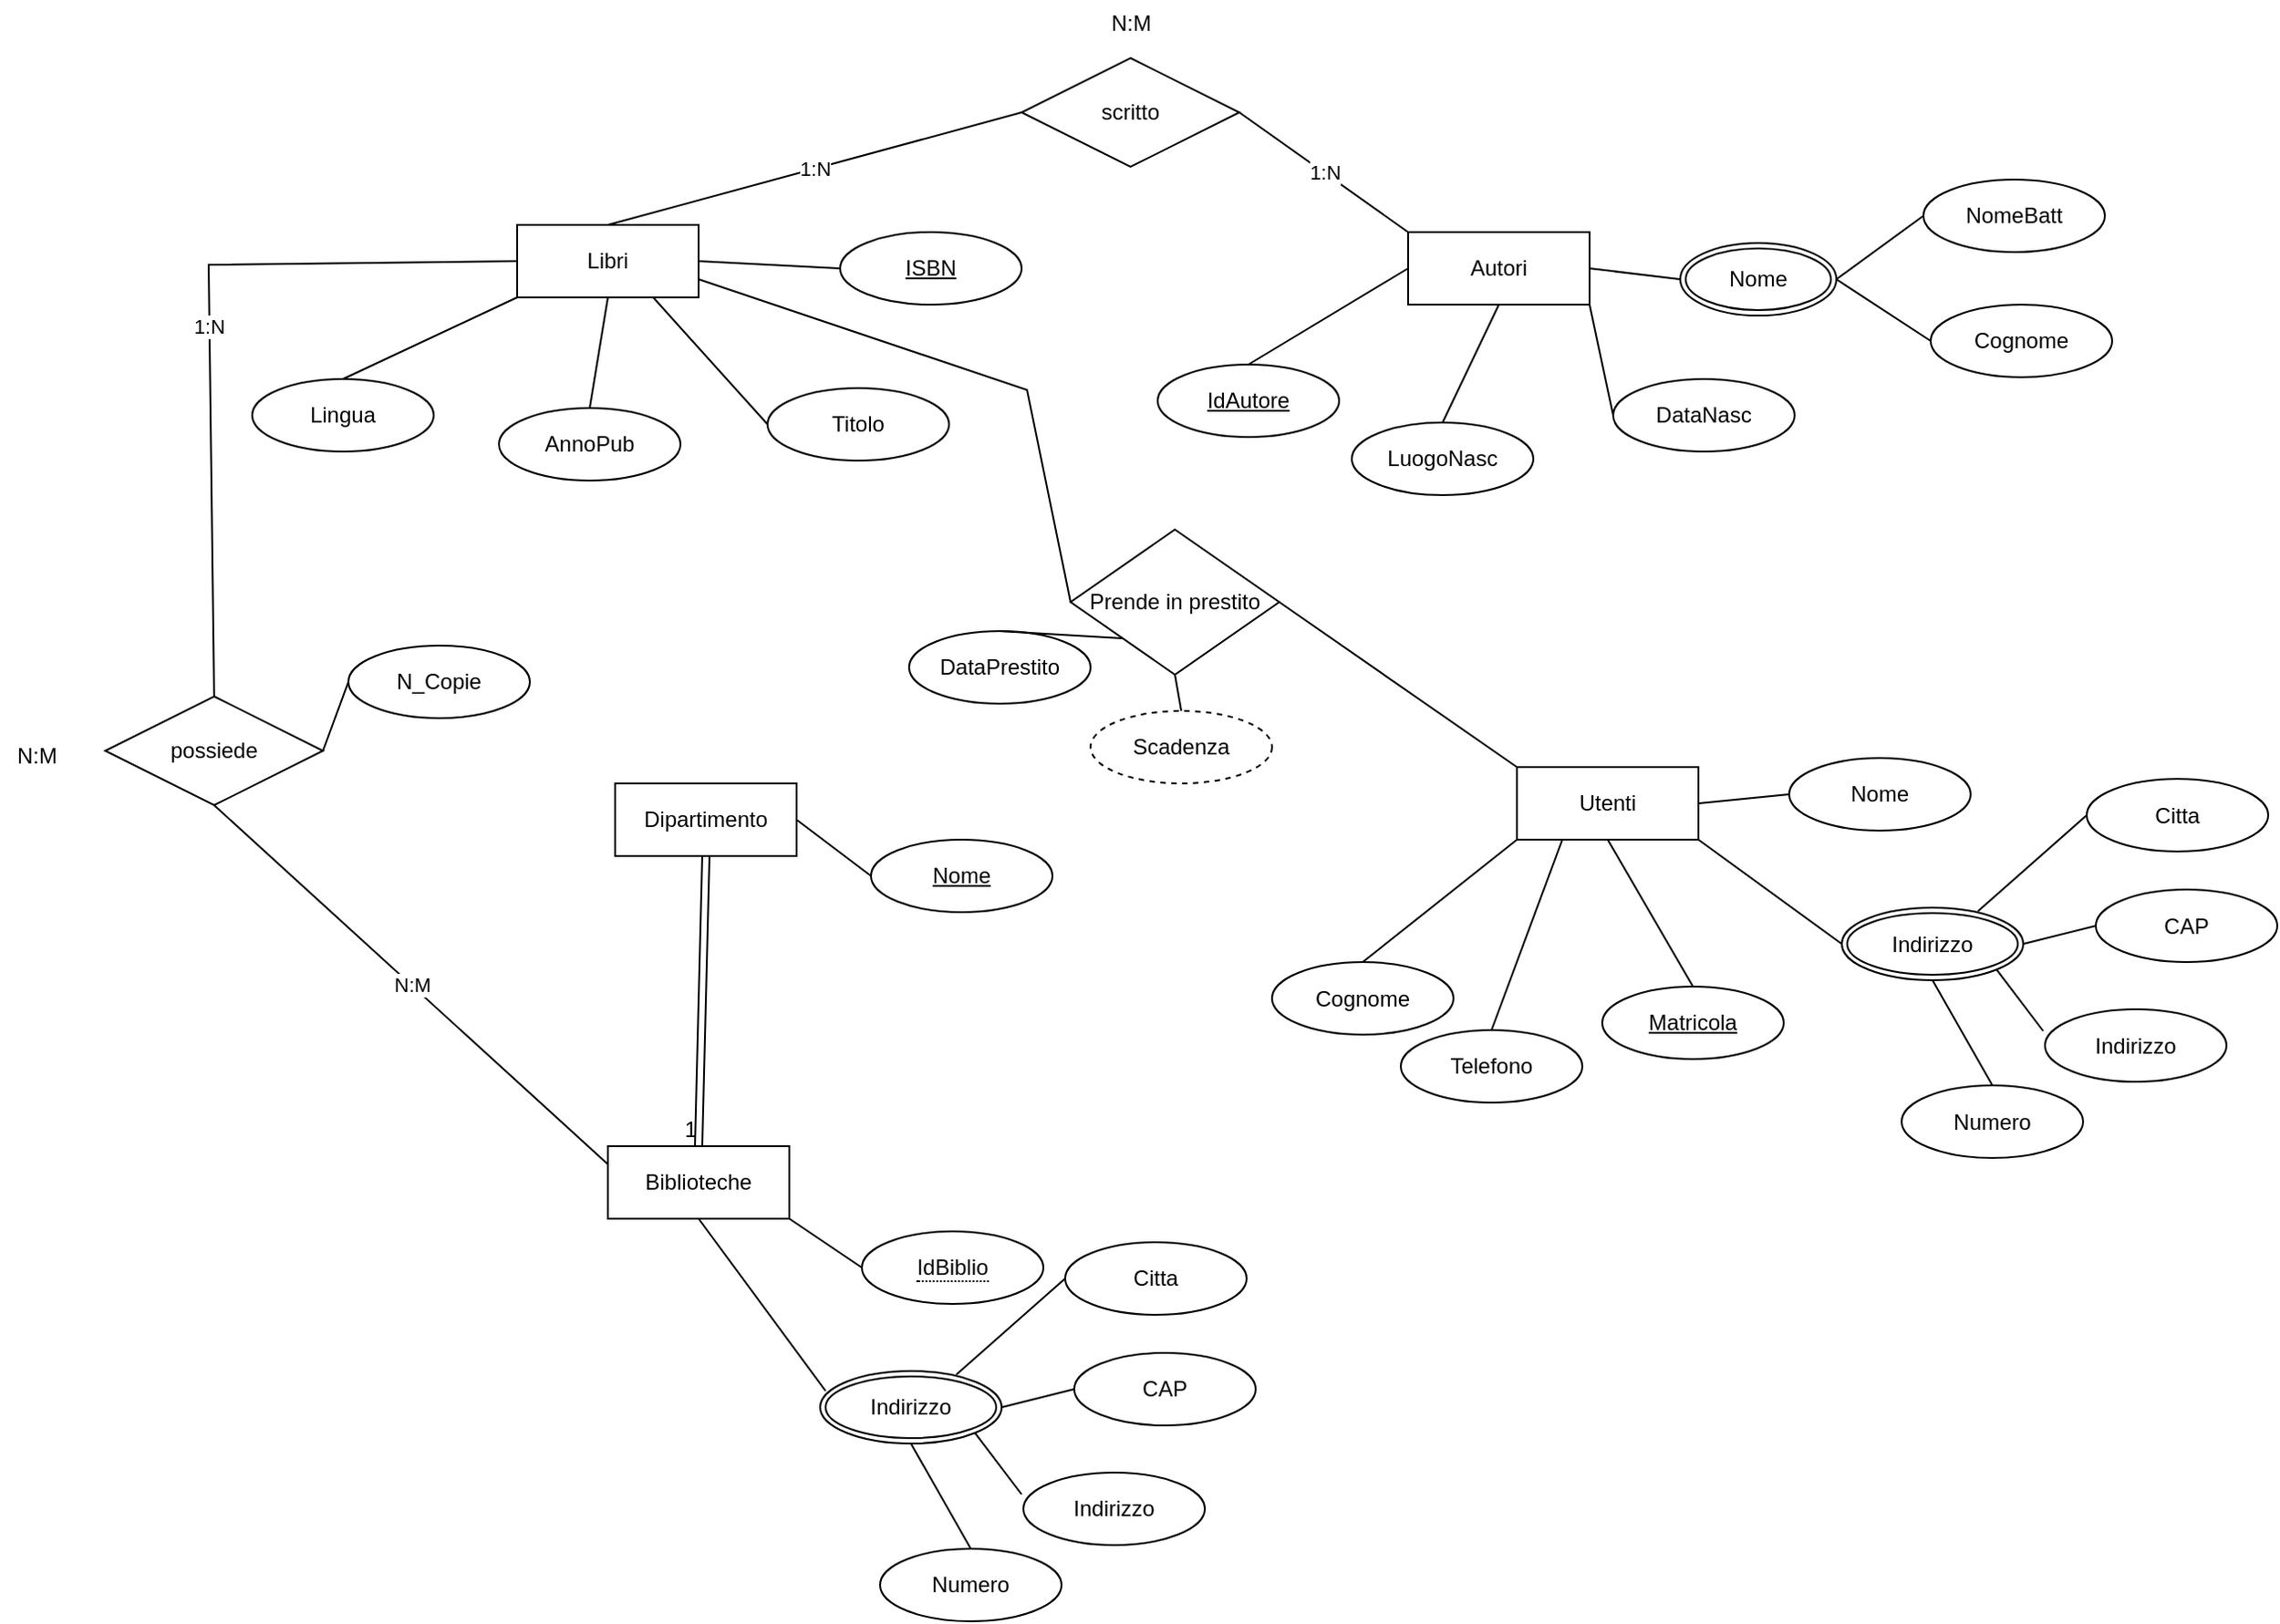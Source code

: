 <mxfile version="21.1.2" type="device">
  <diagram name="Page-1" id="oUM062tR2A0WpDPoO0nr">
    <mxGraphModel dx="1594" dy="589" grid="0" gridSize="10" guides="1" tooltips="1" connect="1" arrows="1" fold="1" page="0" pageScale="1" pageWidth="827" pageHeight="1169" math="0" shadow="0">
      <root>
        <mxCell id="0" />
        <mxCell id="1" parent="0" />
        <mxCell id="WUAcNM_5PHBYcMZc-dun-1" value="Libri" style="whiteSpace=wrap;html=1;align=center;" parent="1" vertex="1">
          <mxGeometry x="118" y="198" width="100" height="40" as="geometry" />
        </mxCell>
        <mxCell id="WUAcNM_5PHBYcMZc-dun-2" value="Titolo" style="ellipse;whiteSpace=wrap;html=1;align=center;" parent="1" vertex="1">
          <mxGeometry x="256" y="288" width="100" height="40" as="geometry" />
        </mxCell>
        <mxCell id="WUAcNM_5PHBYcMZc-dun-3" value="ISBN" style="ellipse;whiteSpace=wrap;html=1;align=center;fontStyle=4;" parent="1" vertex="1">
          <mxGeometry x="296" y="202" width="100" height="40" as="geometry" />
        </mxCell>
        <mxCell id="WUAcNM_5PHBYcMZc-dun-4" value="Autori" style="whiteSpace=wrap;html=1;align=center;" parent="1" vertex="1">
          <mxGeometry x="609" y="202" width="100" height="40" as="geometry" />
        </mxCell>
        <mxCell id="WUAcNM_5PHBYcMZc-dun-5" value="AnnoPub" style="ellipse;whiteSpace=wrap;html=1;align=center;" parent="1" vertex="1">
          <mxGeometry x="108" y="299" width="100" height="40" as="geometry" />
        </mxCell>
        <mxCell id="WUAcNM_5PHBYcMZc-dun-6" value="DataNasc" style="ellipse;whiteSpace=wrap;html=1;align=center;" parent="1" vertex="1">
          <mxGeometry x="722" y="283" width="100" height="40" as="geometry" />
        </mxCell>
        <mxCell id="WUAcNM_5PHBYcMZc-dun-8" value="LuogoNasc" style="ellipse;whiteSpace=wrap;html=1;align=center;" parent="1" vertex="1">
          <mxGeometry x="578" y="307" width="100" height="40" as="geometry" />
        </mxCell>
        <mxCell id="WUAcNM_5PHBYcMZc-dun-9" value="NomeBatt" style="ellipse;whiteSpace=wrap;html=1;align=center;" parent="1" vertex="1">
          <mxGeometry x="893" y="173" width="100" height="40" as="geometry" />
        </mxCell>
        <mxCell id="WUAcNM_5PHBYcMZc-dun-10" value="Cognome" style="ellipse;whiteSpace=wrap;html=1;align=center;" parent="1" vertex="1">
          <mxGeometry x="897" y="242" width="100" height="40" as="geometry" />
        </mxCell>
        <mxCell id="WUAcNM_5PHBYcMZc-dun-11" value="Nome" style="ellipse;shape=doubleEllipse;margin=3;whiteSpace=wrap;html=1;align=center;" parent="1" vertex="1">
          <mxGeometry x="759" y="208" width="86" height="40" as="geometry" />
        </mxCell>
        <mxCell id="WUAcNM_5PHBYcMZc-dun-14" value="" style="endArrow=none;html=1;rounded=0;exitX=0.5;exitY=1;exitDx=0;exitDy=0;entryX=0.5;entryY=0;entryDx=0;entryDy=0;" parent="1" source="WUAcNM_5PHBYcMZc-dun-1" target="WUAcNM_5PHBYcMZc-dun-5" edge="1">
          <mxGeometry relative="1" as="geometry">
            <mxPoint x="162" y="250" as="sourcePoint" />
            <mxPoint x="322" y="250" as="targetPoint" />
          </mxGeometry>
        </mxCell>
        <mxCell id="WUAcNM_5PHBYcMZc-dun-15" value="" style="endArrow=none;html=1;rounded=0;exitX=1;exitY=0.5;exitDx=0;exitDy=0;entryX=0;entryY=0.5;entryDx=0;entryDy=0;" parent="1" source="WUAcNM_5PHBYcMZc-dun-1" target="WUAcNM_5PHBYcMZc-dun-3" edge="1">
          <mxGeometry relative="1" as="geometry">
            <mxPoint x="178" y="248" as="sourcePoint" />
            <mxPoint x="168" y="309" as="targetPoint" />
          </mxGeometry>
        </mxCell>
        <mxCell id="WUAcNM_5PHBYcMZc-dun-16" value="" style="endArrow=none;html=1;rounded=0;exitX=0.75;exitY=1;exitDx=0;exitDy=0;entryX=0;entryY=0.5;entryDx=0;entryDy=0;" parent="1" source="WUAcNM_5PHBYcMZc-dun-1" target="WUAcNM_5PHBYcMZc-dun-2" edge="1">
          <mxGeometry relative="1" as="geometry">
            <mxPoint x="188" y="258" as="sourcePoint" />
            <mxPoint x="178" y="319" as="targetPoint" />
          </mxGeometry>
        </mxCell>
        <mxCell id="WUAcNM_5PHBYcMZc-dun-17" value="" style="endArrow=none;html=1;rounded=0;exitX=0.5;exitY=1;exitDx=0;exitDy=0;entryX=0.5;entryY=0;entryDx=0;entryDy=0;" parent="1" source="WUAcNM_5PHBYcMZc-dun-4" target="WUAcNM_5PHBYcMZc-dun-8" edge="1">
          <mxGeometry relative="1" as="geometry">
            <mxPoint x="654" y="252" as="sourcePoint" />
            <mxPoint x="644" y="313" as="targetPoint" />
          </mxGeometry>
        </mxCell>
        <mxCell id="WUAcNM_5PHBYcMZc-dun-18" value="" style="endArrow=none;html=1;rounded=0;exitX=1;exitY=0.5;exitDx=0;exitDy=0;entryX=0;entryY=0.5;entryDx=0;entryDy=0;" parent="1" source="WUAcNM_5PHBYcMZc-dun-4" target="WUAcNM_5PHBYcMZc-dun-11" edge="1">
          <mxGeometry relative="1" as="geometry">
            <mxPoint x="732" y="221" as="sourcePoint" />
            <mxPoint x="722" y="282" as="targetPoint" />
          </mxGeometry>
        </mxCell>
        <mxCell id="WUAcNM_5PHBYcMZc-dun-19" value="" style="endArrow=none;html=1;rounded=0;exitX=1;exitY=1;exitDx=0;exitDy=0;entryX=0;entryY=0.5;entryDx=0;entryDy=0;" parent="1" source="WUAcNM_5PHBYcMZc-dun-4" target="WUAcNM_5PHBYcMZc-dun-6" edge="1">
          <mxGeometry relative="1" as="geometry">
            <mxPoint x="705" y="251" as="sourcePoint" />
            <mxPoint x="695" y="312" as="targetPoint" />
          </mxGeometry>
        </mxCell>
        <mxCell id="WUAcNM_5PHBYcMZc-dun-20" value="" style="endArrow=none;html=1;rounded=0;exitX=1;exitY=0.5;exitDx=0;exitDy=0;entryX=0;entryY=0.5;entryDx=0;entryDy=0;" parent="1" source="WUAcNM_5PHBYcMZc-dun-11" target="WUAcNM_5PHBYcMZc-dun-9" edge="1">
          <mxGeometry relative="1" as="geometry">
            <mxPoint x="228" y="298" as="sourcePoint" />
            <mxPoint x="218" y="359" as="targetPoint" />
          </mxGeometry>
        </mxCell>
        <mxCell id="WUAcNM_5PHBYcMZc-dun-21" value="" style="endArrow=none;html=1;rounded=0;exitX=1;exitY=0.5;exitDx=0;exitDy=0;entryX=0;entryY=0.5;entryDx=0;entryDy=0;" parent="1" source="WUAcNM_5PHBYcMZc-dun-11" target="WUAcNM_5PHBYcMZc-dun-10" edge="1">
          <mxGeometry relative="1" as="geometry">
            <mxPoint x="238" y="308" as="sourcePoint" />
            <mxPoint x="872" y="268" as="targetPoint" />
          </mxGeometry>
        </mxCell>
        <mxCell id="WUAcNM_5PHBYcMZc-dun-22" value="Lingua" style="ellipse;whiteSpace=wrap;html=1;align=center;" parent="1" vertex="1">
          <mxGeometry x="-28" y="283" width="100" height="40" as="geometry" />
        </mxCell>
        <mxCell id="WUAcNM_5PHBYcMZc-dun-23" value="" style="endArrow=none;html=1;rounded=0;exitX=0.5;exitY=0;exitDx=0;exitDy=0;entryX=0;entryY=1;entryDx=0;entryDy=0;" parent="1" source="WUAcNM_5PHBYcMZc-dun-22" target="WUAcNM_5PHBYcMZc-dun-1" edge="1">
          <mxGeometry relative="1" as="geometry">
            <mxPoint x="332" y="334" as="sourcePoint" />
            <mxPoint x="492" y="334" as="targetPoint" />
          </mxGeometry>
        </mxCell>
        <mxCell id="WUAcNM_5PHBYcMZc-dun-24" value="Biblioteche" style="whiteSpace=wrap;html=1;align=center;" parent="1" vertex="1">
          <mxGeometry x="168" y="706" width="100" height="40" as="geometry" />
        </mxCell>
        <mxCell id="WUAcNM_5PHBYcMZc-dun-27" value="Utenti" style="whiteSpace=wrap;html=1;align=center;" parent="1" vertex="1">
          <mxGeometry x="669" y="497" width="100" height="40" as="geometry" />
        </mxCell>
        <mxCell id="WUAcNM_5PHBYcMZc-dun-29" value="" style="endArrow=none;html=1;rounded=0;exitX=1;exitY=1;exitDx=0;exitDy=0;entryX=0;entryY=0.5;entryDx=0;entryDy=0;" parent="1" source="WUAcNM_5PHBYcMZc-dun-24" target="b6c1QmI_HkCiGaxEqsqm-44" edge="1">
          <mxGeometry relative="1" as="geometry">
            <mxPoint x="436" y="702" as="sourcePoint" />
            <mxPoint x="306" y="771" as="targetPoint" />
          </mxGeometry>
        </mxCell>
        <mxCell id="WUAcNM_5PHBYcMZc-dun-30" value="" style="endArrow=none;html=1;rounded=0;exitX=0.5;exitY=1;exitDx=0;exitDy=0;entryX=0.03;entryY=0.275;entryDx=0;entryDy=0;entryPerimeter=0;" parent="1" source="WUAcNM_5PHBYcMZc-dun-24" target="b6c1QmI_HkCiGaxEqsqm-35" edge="1">
          <mxGeometry relative="1" as="geometry">
            <mxPoint x="436" y="702" as="sourcePoint" />
            <mxPoint x="239" y="805" as="targetPoint" />
            <Array as="points" />
          </mxGeometry>
        </mxCell>
        <mxCell id="WUAcNM_5PHBYcMZc-dun-31" value="Dipartimento" style="whiteSpace=wrap;html=1;align=center;" parent="1" vertex="1">
          <mxGeometry x="172" y="506" width="100" height="40" as="geometry" />
        </mxCell>
        <mxCell id="WUAcNM_5PHBYcMZc-dun-34" value="Nome" style="ellipse;whiteSpace=wrap;html=1;align=center;fontStyle=4;" parent="1" vertex="1">
          <mxGeometry x="313" y="537" width="100" height="40" as="geometry" />
        </mxCell>
        <mxCell id="WUAcNM_5PHBYcMZc-dun-35" value="" style="shape=link;html=1;rounded=0;exitX=0.5;exitY=1;exitDx=0;exitDy=0;entryX=0.5;entryY=0;entryDx=0;entryDy=0;" parent="1" source="WUAcNM_5PHBYcMZc-dun-31" target="WUAcNM_5PHBYcMZc-dun-24" edge="1">
          <mxGeometry relative="1" as="geometry">
            <mxPoint x="353" y="580" as="sourcePoint" />
            <mxPoint x="513" y="580" as="targetPoint" />
          </mxGeometry>
        </mxCell>
        <mxCell id="WUAcNM_5PHBYcMZc-dun-36" value="1" style="resizable=0;html=1;whiteSpace=wrap;align=right;verticalAlign=bottom;" parent="WUAcNM_5PHBYcMZc-dun-35" connectable="0" vertex="1">
          <mxGeometry x="1" relative="1" as="geometry" />
        </mxCell>
        <mxCell id="WUAcNM_5PHBYcMZc-dun-37" value="" style="endArrow=none;html=1;rounded=0;exitX=1;exitY=0.5;exitDx=0;exitDy=0;entryX=0;entryY=0.5;entryDx=0;entryDy=0;" parent="1" source="WUAcNM_5PHBYcMZc-dun-31" target="WUAcNM_5PHBYcMZc-dun-34" edge="1">
          <mxGeometry relative="1" as="geometry">
            <mxPoint x="353" y="580" as="sourcePoint" />
            <mxPoint x="513" y="580" as="targetPoint" />
          </mxGeometry>
        </mxCell>
        <mxCell id="WUAcNM_5PHBYcMZc-dun-39" value="IdAutore" style="ellipse;whiteSpace=wrap;html=1;align=center;fontStyle=4;" parent="1" vertex="1">
          <mxGeometry x="471" y="275" width="100" height="40" as="geometry" />
        </mxCell>
        <mxCell id="WUAcNM_5PHBYcMZc-dun-40" value="" style="endArrow=none;html=1;rounded=0;exitX=0.5;exitY=0;exitDx=0;exitDy=0;entryX=0;entryY=0.5;entryDx=0;entryDy=0;" parent="1" source="WUAcNM_5PHBYcMZc-dun-39" target="WUAcNM_5PHBYcMZc-dun-4" edge="1">
          <mxGeometry relative="1" as="geometry">
            <mxPoint x="353" y="385" as="sourcePoint" />
            <mxPoint x="513" y="385" as="targetPoint" />
          </mxGeometry>
        </mxCell>
        <mxCell id="WUAcNM_5PHBYcMZc-dun-41" value="possiede" style="shape=rhombus;perimeter=rhombusPerimeter;whiteSpace=wrap;html=1;align=center;" parent="1" vertex="1">
          <mxGeometry x="-109" y="458" width="120" height="60" as="geometry" />
        </mxCell>
        <mxCell id="WUAcNM_5PHBYcMZc-dun-42" value="scritto" style="shape=rhombus;perimeter=rhombusPerimeter;whiteSpace=wrap;html=1;align=center;" parent="1" vertex="1">
          <mxGeometry x="396" y="106" width="120" height="60" as="geometry" />
        </mxCell>
        <mxCell id="WUAcNM_5PHBYcMZc-dun-43" value="N_Copie" style="ellipse;whiteSpace=wrap;html=1;align=center;" parent="1" vertex="1">
          <mxGeometry x="25" y="430" width="100" height="40" as="geometry" />
        </mxCell>
        <mxCell id="WUAcNM_5PHBYcMZc-dun-44" value="" style="endArrow=none;html=1;rounded=0;exitX=1;exitY=0.5;exitDx=0;exitDy=0;entryX=0;entryY=0.5;entryDx=0;entryDy=0;" parent="1" source="WUAcNM_5PHBYcMZc-dun-41" target="WUAcNM_5PHBYcMZc-dun-43" edge="1">
          <mxGeometry relative="1" as="geometry">
            <mxPoint x="34" y="495.95" as="sourcePoint" />
            <mxPoint x="194" y="495.95" as="targetPoint" />
          </mxGeometry>
        </mxCell>
        <mxCell id="b6c1QmI_HkCiGaxEqsqm-1" value="N:M" style="endArrow=none;html=1;rounded=0;exitX=0.5;exitY=1;exitDx=0;exitDy=0;entryX=0;entryY=0.25;entryDx=0;entryDy=0;" edge="1" parent="1" source="WUAcNM_5PHBYcMZc-dun-41" target="WUAcNM_5PHBYcMZc-dun-24">
          <mxGeometry relative="1" as="geometry">
            <mxPoint x="229" y="542" as="sourcePoint" />
            <mxPoint x="389" y="542" as="targetPoint" />
          </mxGeometry>
        </mxCell>
        <mxCell id="b6c1QmI_HkCiGaxEqsqm-2" value="1:N" style="endArrow=none;html=1;rounded=0;exitX=0.5;exitY=0;exitDx=0;exitDy=0;entryX=0;entryY=0.5;entryDx=0;entryDy=0;" edge="1" parent="1" source="WUAcNM_5PHBYcMZc-dun-41" target="WUAcNM_5PHBYcMZc-dun-1">
          <mxGeometry relative="1" as="geometry">
            <mxPoint x="229" y="371" as="sourcePoint" />
            <mxPoint x="389" y="371" as="targetPoint" />
            <Array as="points">
              <mxPoint x="-52" y="220" />
            </Array>
          </mxGeometry>
        </mxCell>
        <mxCell id="b6c1QmI_HkCiGaxEqsqm-5" value="1:N" style="endArrow=none;html=1;rounded=0;exitX=0;exitY=0;exitDx=0;exitDy=0;entryX=1;entryY=0.5;entryDx=0;entryDy=0;" edge="1" parent="1" source="WUAcNM_5PHBYcMZc-dun-4" target="WUAcNM_5PHBYcMZc-dun-42">
          <mxGeometry relative="1" as="geometry">
            <mxPoint x="229" y="394" as="sourcePoint" />
            <mxPoint x="389" y="394" as="targetPoint" />
          </mxGeometry>
        </mxCell>
        <mxCell id="b6c1QmI_HkCiGaxEqsqm-6" value="1:N" style="endArrow=none;html=1;rounded=0;exitX=0.5;exitY=0;exitDx=0;exitDy=0;entryX=0;entryY=0.5;entryDx=0;entryDy=0;" edge="1" parent="1" source="WUAcNM_5PHBYcMZc-dun-1" target="WUAcNM_5PHBYcMZc-dun-42">
          <mxGeometry relative="1" as="geometry">
            <mxPoint x="229" y="374" as="sourcePoint" />
            <mxPoint x="389" y="374" as="targetPoint" />
          </mxGeometry>
        </mxCell>
        <mxCell id="b6c1QmI_HkCiGaxEqsqm-7" value="N:M" style="text;html=1;align=center;verticalAlign=middle;resizable=0;points=[];autosize=1;strokeColor=none;fillColor=none;" vertex="1" parent="1">
          <mxGeometry x="-167" y="478" width="40" height="26" as="geometry" />
        </mxCell>
        <mxCell id="b6c1QmI_HkCiGaxEqsqm-8" value="N:M" style="text;html=1;align=center;verticalAlign=middle;resizable=0;points=[];autosize=1;strokeColor=none;fillColor=none;" vertex="1" parent="1">
          <mxGeometry x="436" y="74" width="40" height="26" as="geometry" />
        </mxCell>
        <mxCell id="b6c1QmI_HkCiGaxEqsqm-9" value="Nome" style="ellipse;whiteSpace=wrap;html=1;align=center;" vertex="1" parent="1">
          <mxGeometry x="819" y="492" width="100" height="40" as="geometry" />
        </mxCell>
        <mxCell id="b6c1QmI_HkCiGaxEqsqm-10" value="Cognome" style="ellipse;whiteSpace=wrap;html=1;align=center;" vertex="1" parent="1">
          <mxGeometry x="534" y="604.5" width="100" height="40" as="geometry" />
        </mxCell>
        <mxCell id="b6c1QmI_HkCiGaxEqsqm-11" value="Telefono" style="ellipse;whiteSpace=wrap;html=1;align=center;" vertex="1" parent="1">
          <mxGeometry x="605" y="642" width="100" height="40" as="geometry" />
        </mxCell>
        <mxCell id="b6c1QmI_HkCiGaxEqsqm-13" value="Matricola" style="ellipse;whiteSpace=wrap;html=1;align=center;fontStyle=4;" vertex="1" parent="1">
          <mxGeometry x="716" y="618" width="100" height="40" as="geometry" />
        </mxCell>
        <mxCell id="b6c1QmI_HkCiGaxEqsqm-14" value="Indirizzo" style="ellipse;shape=doubleEllipse;margin=3;whiteSpace=wrap;html=1;align=center;" vertex="1" parent="1">
          <mxGeometry x="848" y="574.5" width="100" height="40" as="geometry" />
        </mxCell>
        <mxCell id="b6c1QmI_HkCiGaxEqsqm-15" value="Citta" style="ellipse;whiteSpace=wrap;html=1;align=center;" vertex="1" parent="1">
          <mxGeometry x="983" y="503.5" width="100" height="40" as="geometry" />
        </mxCell>
        <mxCell id="b6c1QmI_HkCiGaxEqsqm-16" value="CAP" style="ellipse;whiteSpace=wrap;html=1;align=center;" vertex="1" parent="1">
          <mxGeometry x="988" y="564.5" width="100" height="40" as="geometry" />
        </mxCell>
        <mxCell id="b6c1QmI_HkCiGaxEqsqm-17" value="Indirizzo" style="ellipse;whiteSpace=wrap;html=1;align=center;" vertex="1" parent="1">
          <mxGeometry x="960" y="630.5" width="100" height="40" as="geometry" />
        </mxCell>
        <mxCell id="b6c1QmI_HkCiGaxEqsqm-18" value="Numero" style="ellipse;whiteSpace=wrap;html=1;align=center;" vertex="1" parent="1">
          <mxGeometry x="881" y="672.5" width="100" height="40" as="geometry" />
        </mxCell>
        <mxCell id="b6c1QmI_HkCiGaxEqsqm-19" value="" style="endArrow=none;html=1;rounded=0;exitX=1;exitY=0.5;exitDx=0;exitDy=0;entryX=0;entryY=0.5;entryDx=0;entryDy=0;" edge="1" parent="1" source="b6c1QmI_HkCiGaxEqsqm-14" target="b6c1QmI_HkCiGaxEqsqm-16">
          <mxGeometry relative="1" as="geometry">
            <mxPoint x="594" y="612.5" as="sourcePoint" />
            <mxPoint x="754" y="612.5" as="targetPoint" />
          </mxGeometry>
        </mxCell>
        <mxCell id="b6c1QmI_HkCiGaxEqsqm-20" value="" style="endArrow=none;html=1;rounded=0;entryX=1;entryY=1;entryDx=0;entryDy=0;exitX=-0.01;exitY=0.3;exitDx=0;exitDy=0;exitPerimeter=0;" edge="1" parent="1" source="b6c1QmI_HkCiGaxEqsqm-17" target="b6c1QmI_HkCiGaxEqsqm-14">
          <mxGeometry relative="1" as="geometry">
            <mxPoint x="604" y="622.5" as="sourcePoint" />
            <mxPoint x="764" y="622.5" as="targetPoint" />
          </mxGeometry>
        </mxCell>
        <mxCell id="b6c1QmI_HkCiGaxEqsqm-21" value="" style="endArrow=none;html=1;rounded=0;entryX=0.5;entryY=1;entryDx=0;entryDy=0;exitX=0.5;exitY=0;exitDx=0;exitDy=0;" edge="1" parent="1" source="b6c1QmI_HkCiGaxEqsqm-18" target="b6c1QmI_HkCiGaxEqsqm-14">
          <mxGeometry relative="1" as="geometry">
            <mxPoint x="614" y="632.5" as="sourcePoint" />
            <mxPoint x="774" y="632.5" as="targetPoint" />
          </mxGeometry>
        </mxCell>
        <mxCell id="b6c1QmI_HkCiGaxEqsqm-22" value="" style="endArrow=none;html=1;rounded=0;exitX=0.75;exitY=0.05;exitDx=0;exitDy=0;exitPerimeter=0;entryX=0;entryY=0.5;entryDx=0;entryDy=0;" edge="1" parent="1" source="b6c1QmI_HkCiGaxEqsqm-14" target="b6c1QmI_HkCiGaxEqsqm-15">
          <mxGeometry relative="1" as="geometry">
            <mxPoint x="624" y="642.5" as="sourcePoint" />
            <mxPoint x="784" y="642.5" as="targetPoint" />
          </mxGeometry>
        </mxCell>
        <mxCell id="b6c1QmI_HkCiGaxEqsqm-23" value="" style="endArrow=none;html=1;rounded=0;entryX=0.5;entryY=1;entryDx=0;entryDy=0;exitX=0.5;exitY=0;exitDx=0;exitDy=0;" edge="1" parent="1" source="b6c1QmI_HkCiGaxEqsqm-13" target="WUAcNM_5PHBYcMZc-dun-27">
          <mxGeometry relative="1" as="geometry">
            <mxPoint x="555" y="691" as="sourcePoint" />
            <mxPoint x="715" y="691" as="targetPoint" />
          </mxGeometry>
        </mxCell>
        <mxCell id="b6c1QmI_HkCiGaxEqsqm-24" value="" style="endArrow=none;html=1;rounded=0;entryX=0.25;entryY=1;entryDx=0;entryDy=0;exitX=0.5;exitY=0;exitDx=0;exitDy=0;" edge="1" parent="1" source="b6c1QmI_HkCiGaxEqsqm-11" target="WUAcNM_5PHBYcMZc-dun-27">
          <mxGeometry relative="1" as="geometry">
            <mxPoint x="565" y="701" as="sourcePoint" />
            <mxPoint x="725" y="701" as="targetPoint" />
          </mxGeometry>
        </mxCell>
        <mxCell id="b6c1QmI_HkCiGaxEqsqm-25" value="" style="endArrow=none;html=1;rounded=0;exitX=0.5;exitY=0;exitDx=0;exitDy=0;entryX=0;entryY=1;entryDx=0;entryDy=0;" edge="1" parent="1" source="b6c1QmI_HkCiGaxEqsqm-10" target="WUAcNM_5PHBYcMZc-dun-27">
          <mxGeometry relative="1" as="geometry">
            <mxPoint x="575" y="711" as="sourcePoint" />
            <mxPoint x="735" y="711" as="targetPoint" />
          </mxGeometry>
        </mxCell>
        <mxCell id="b6c1QmI_HkCiGaxEqsqm-26" value="" style="endArrow=none;html=1;rounded=0;exitX=1;exitY=0.5;exitDx=0;exitDy=0;entryX=0;entryY=0.5;entryDx=0;entryDy=0;" edge="1" parent="1" source="WUAcNM_5PHBYcMZc-dun-27" target="b6c1QmI_HkCiGaxEqsqm-9">
          <mxGeometry relative="1" as="geometry">
            <mxPoint x="585" y="721" as="sourcePoint" />
            <mxPoint x="745" y="721" as="targetPoint" />
          </mxGeometry>
        </mxCell>
        <mxCell id="b6c1QmI_HkCiGaxEqsqm-27" value="" style="endArrow=none;html=1;rounded=0;entryX=1;entryY=1;entryDx=0;entryDy=0;exitX=0;exitY=0.5;exitDx=0;exitDy=0;" edge="1" parent="1" source="b6c1QmI_HkCiGaxEqsqm-14" target="WUAcNM_5PHBYcMZc-dun-27">
          <mxGeometry relative="1" as="geometry">
            <mxPoint x="595" y="731" as="sourcePoint" />
            <mxPoint x="755" y="731" as="targetPoint" />
          </mxGeometry>
        </mxCell>
        <mxCell id="b6c1QmI_HkCiGaxEqsqm-28" value="Prende in prestito" style="rhombus;whiteSpace=wrap;html=1;" vertex="1" parent="1">
          <mxGeometry x="423" y="366" width="115" height="80" as="geometry" />
        </mxCell>
        <mxCell id="b6c1QmI_HkCiGaxEqsqm-29" value="" style="endArrow=none;html=1;rounded=0;exitX=0;exitY=0.5;exitDx=0;exitDy=0;entryX=1;entryY=0.75;entryDx=0;entryDy=0;" edge="1" parent="1" source="b6c1QmI_HkCiGaxEqsqm-28" target="WUAcNM_5PHBYcMZc-dun-1">
          <mxGeometry relative="1" as="geometry">
            <mxPoint x="605" y="741" as="sourcePoint" />
            <mxPoint x="319" y="381" as="targetPoint" />
            <Array as="points">
              <mxPoint x="399" y="289" />
            </Array>
          </mxGeometry>
        </mxCell>
        <mxCell id="b6c1QmI_HkCiGaxEqsqm-30" value="" style="endArrow=none;html=1;rounded=0;exitX=1;exitY=0.5;exitDx=0;exitDy=0;entryX=0;entryY=0;entryDx=0;entryDy=0;" edge="1" parent="1" source="b6c1QmI_HkCiGaxEqsqm-28" target="WUAcNM_5PHBYcMZc-dun-27">
          <mxGeometry relative="1" as="geometry">
            <mxPoint x="615" y="751" as="sourcePoint" />
            <mxPoint x="775" y="751" as="targetPoint" />
          </mxGeometry>
        </mxCell>
        <mxCell id="b6c1QmI_HkCiGaxEqsqm-31" value="Scadenza" style="ellipse;whiteSpace=wrap;html=1;align=center;dashed=1;" vertex="1" parent="1">
          <mxGeometry x="434" y="466" width="100" height="40" as="geometry" />
        </mxCell>
        <mxCell id="b6c1QmI_HkCiGaxEqsqm-32" value="DataPrestito" style="ellipse;whiteSpace=wrap;html=1;align=center;" vertex="1" parent="1">
          <mxGeometry x="334" y="422" width="100" height="40" as="geometry" />
        </mxCell>
        <mxCell id="b6c1QmI_HkCiGaxEqsqm-33" value="" style="endArrow=none;html=1;rounded=0;exitX=0.5;exitY=0;exitDx=0;exitDy=0;entryX=0.5;entryY=1;entryDx=0;entryDy=0;" edge="1" parent="1" source="b6c1QmI_HkCiGaxEqsqm-31" target="b6c1QmI_HkCiGaxEqsqm-28">
          <mxGeometry relative="1" as="geometry">
            <mxPoint x="625" y="761" as="sourcePoint" />
            <mxPoint x="785" y="761" as="targetPoint" />
          </mxGeometry>
        </mxCell>
        <mxCell id="b6c1QmI_HkCiGaxEqsqm-34" value="" style="endArrow=none;html=1;rounded=0;exitX=0.5;exitY=0;exitDx=0;exitDy=0;entryX=0;entryY=1;entryDx=0;entryDy=0;" edge="1" parent="1" source="b6c1QmI_HkCiGaxEqsqm-32" target="b6c1QmI_HkCiGaxEqsqm-28">
          <mxGeometry relative="1" as="geometry">
            <mxPoint x="635" y="771" as="sourcePoint" />
            <mxPoint x="795" y="771" as="targetPoint" />
          </mxGeometry>
        </mxCell>
        <mxCell id="b6c1QmI_HkCiGaxEqsqm-35" value="Indirizzo" style="ellipse;shape=doubleEllipse;margin=3;whiteSpace=wrap;html=1;align=center;" vertex="1" parent="1">
          <mxGeometry x="285" y="830" width="100" height="40" as="geometry" />
        </mxCell>
        <mxCell id="b6c1QmI_HkCiGaxEqsqm-36" value="Citta" style="ellipse;whiteSpace=wrap;html=1;align=center;" vertex="1" parent="1">
          <mxGeometry x="420" y="759" width="100" height="40" as="geometry" />
        </mxCell>
        <mxCell id="b6c1QmI_HkCiGaxEqsqm-37" value="CAP" style="ellipse;whiteSpace=wrap;html=1;align=center;" vertex="1" parent="1">
          <mxGeometry x="425" y="820" width="100" height="40" as="geometry" />
        </mxCell>
        <mxCell id="b6c1QmI_HkCiGaxEqsqm-38" value="Indirizzo" style="ellipse;whiteSpace=wrap;html=1;align=center;" vertex="1" parent="1">
          <mxGeometry x="397" y="886" width="100" height="40" as="geometry" />
        </mxCell>
        <mxCell id="b6c1QmI_HkCiGaxEqsqm-39" value="Numero" style="ellipse;whiteSpace=wrap;html=1;align=center;" vertex="1" parent="1">
          <mxGeometry x="318" y="928" width="100" height="40" as="geometry" />
        </mxCell>
        <mxCell id="b6c1QmI_HkCiGaxEqsqm-40" value="" style="endArrow=none;html=1;rounded=0;exitX=1;exitY=0.5;exitDx=0;exitDy=0;entryX=0;entryY=0.5;entryDx=0;entryDy=0;" edge="1" parent="1" source="b6c1QmI_HkCiGaxEqsqm-35" target="b6c1QmI_HkCiGaxEqsqm-37">
          <mxGeometry relative="1" as="geometry">
            <mxPoint x="31" y="868" as="sourcePoint" />
            <mxPoint x="191" y="868" as="targetPoint" />
          </mxGeometry>
        </mxCell>
        <mxCell id="b6c1QmI_HkCiGaxEqsqm-41" value="" style="endArrow=none;html=1;rounded=0;entryX=1;entryY=1;entryDx=0;entryDy=0;exitX=-0.01;exitY=0.3;exitDx=0;exitDy=0;exitPerimeter=0;" edge="1" parent="1" source="b6c1QmI_HkCiGaxEqsqm-38" target="b6c1QmI_HkCiGaxEqsqm-35">
          <mxGeometry relative="1" as="geometry">
            <mxPoint x="41" y="878" as="sourcePoint" />
            <mxPoint x="201" y="878" as="targetPoint" />
          </mxGeometry>
        </mxCell>
        <mxCell id="b6c1QmI_HkCiGaxEqsqm-42" value="" style="endArrow=none;html=1;rounded=0;entryX=0.5;entryY=1;entryDx=0;entryDy=0;exitX=0.5;exitY=0;exitDx=0;exitDy=0;" edge="1" parent="1" source="b6c1QmI_HkCiGaxEqsqm-39" target="b6c1QmI_HkCiGaxEqsqm-35">
          <mxGeometry relative="1" as="geometry">
            <mxPoint x="51" y="888" as="sourcePoint" />
            <mxPoint x="211" y="888" as="targetPoint" />
          </mxGeometry>
        </mxCell>
        <mxCell id="b6c1QmI_HkCiGaxEqsqm-43" value="" style="endArrow=none;html=1;rounded=0;exitX=0.75;exitY=0.05;exitDx=0;exitDy=0;exitPerimeter=0;entryX=0;entryY=0.5;entryDx=0;entryDy=0;" edge="1" parent="1" source="b6c1QmI_HkCiGaxEqsqm-35" target="b6c1QmI_HkCiGaxEqsqm-36">
          <mxGeometry relative="1" as="geometry">
            <mxPoint x="61" y="898" as="sourcePoint" />
            <mxPoint x="221" y="898" as="targetPoint" />
          </mxGeometry>
        </mxCell>
        <mxCell id="b6c1QmI_HkCiGaxEqsqm-44" value="&lt;span style=&quot;border-bottom: 1px dotted&quot;&gt;IdBiblio&lt;/span&gt;" style="ellipse;whiteSpace=wrap;html=1;align=center;" vertex="1" parent="1">
          <mxGeometry x="308" y="753" width="100" height="40" as="geometry" />
        </mxCell>
      </root>
    </mxGraphModel>
  </diagram>
</mxfile>
